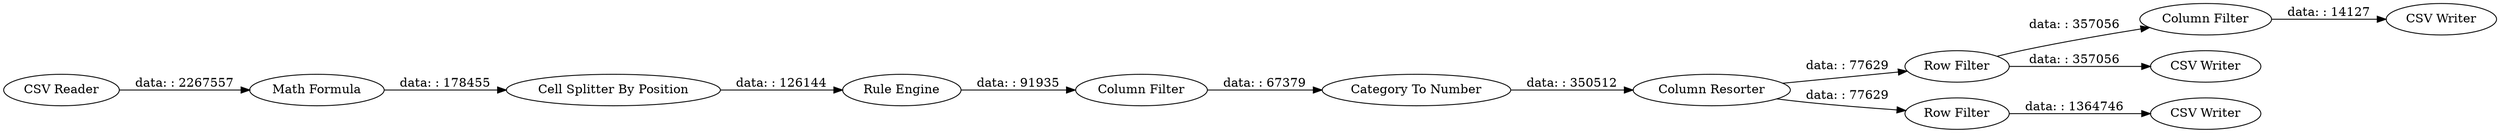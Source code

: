digraph {
	"-6765237358684924921_11" [label="Column Filter"]
	"-6765237358684924921_5" [label="Column Filter"]
	"-6765237358684924921_1" [label="CSV Reader"]
	"-6765237358684924921_2" [label="Math Formula"]
	"-6765237358684924921_4" [label="Rule Engine"]
	"-6765237358684924921_9" [label="CSV Writer"]
	"-6765237358684924921_8" [label="Row Filter"]
	"-6765237358684924921_10" [label="CSV Writer"]
	"-6765237358684924921_12" [label="CSV Writer"]
	"-6765237358684924921_13" [label="Category To Number"]
	"-6765237358684924921_6" [label="Column Resorter"]
	"-6765237358684924921_3" [label="Cell Splitter By Position"]
	"-6765237358684924921_7" [label="Row Filter"]
	"-6765237358684924921_8" -> "-6765237358684924921_10" [label="data: : 357056"]
	"-6765237358684924921_11" -> "-6765237358684924921_12" [label="data: : 14127"]
	"-6765237358684924921_6" -> "-6765237358684924921_7" [label="data: : 77629"]
	"-6765237358684924921_13" -> "-6765237358684924921_6" [label="data: : 350512"]
	"-6765237358684924921_6" -> "-6765237358684924921_8" [label="data: : 77629"]
	"-6765237358684924921_1" -> "-6765237358684924921_2" [label="data: : 2267557"]
	"-6765237358684924921_7" -> "-6765237358684924921_9" [label="data: : 1364746"]
	"-6765237358684924921_5" -> "-6765237358684924921_13" [label="data: : 67379"]
	"-6765237358684924921_8" -> "-6765237358684924921_11" [label="data: : 357056"]
	"-6765237358684924921_4" -> "-6765237358684924921_5" [label="data: : 91935"]
	"-6765237358684924921_3" -> "-6765237358684924921_4" [label="data: : 126144"]
	"-6765237358684924921_2" -> "-6765237358684924921_3" [label="data: : 178455"]
	rankdir=LR
}
